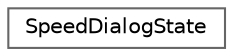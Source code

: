 digraph "类继承关系图"
{
 // LATEX_PDF_SIZE
  bgcolor="transparent";
  edge [fontname=Helvetica,fontsize=10,labelfontname=Helvetica,labelfontsize=10];
  node [fontname=Helvetica,fontsize=10,shape=box,height=0.2,width=0.4];
  rankdir="LR";
  Node0 [id="Node000000",label="SpeedDialogState",height=0.2,width=0.4,color="grey40", fillcolor="white", style="filled",URL="$class_speed_dialog_state.html",tooltip="管理 SpeedDialog 的状态，包含 DJ 模式和滑块值"];
}
